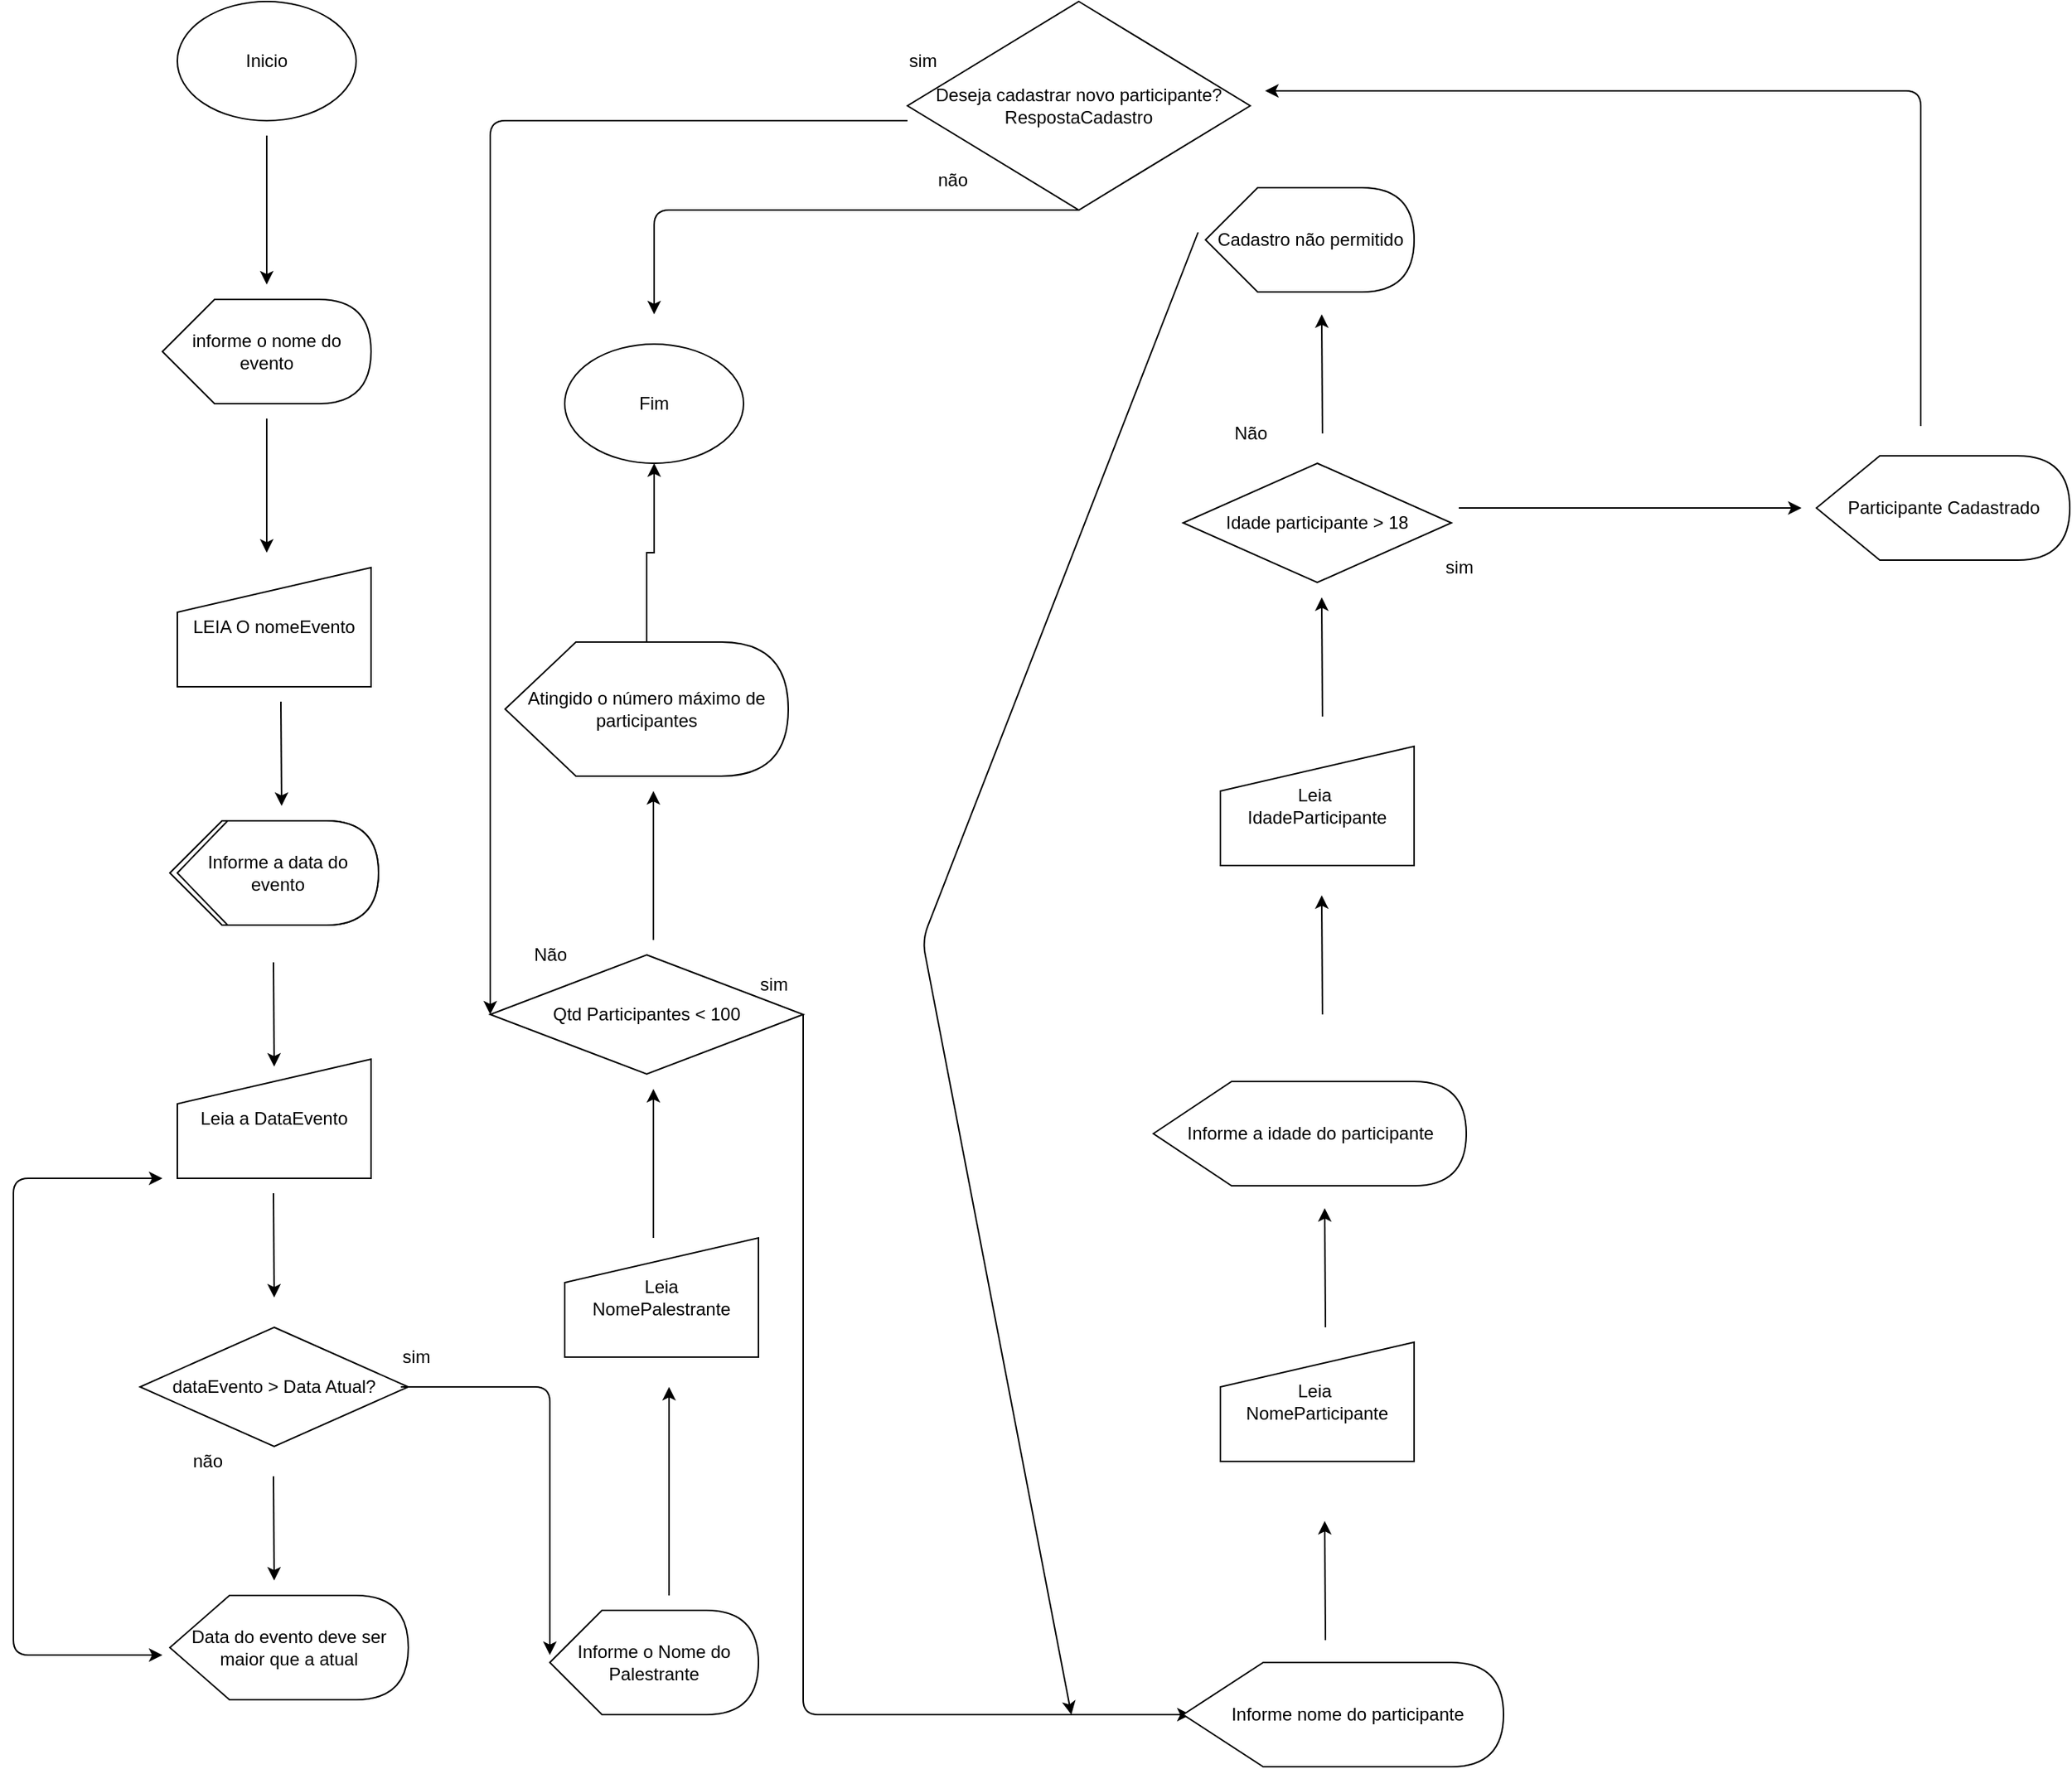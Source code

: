 <mxfile version="15.1.2" type="device"><diagram id="4KdsYS4ubggVro9xXbL-" name="Page-1"><mxGraphModel dx="3999" dy="1314" grid="1" gridSize="10" guides="1" tooltips="1" connect="1" arrows="1" fold="1" page="1" pageScale="1" pageWidth="850" pageHeight="1100" math="0" shadow="0"><root><mxCell id="0"/><mxCell id="1" parent="0"/><mxCell id="jAR-dqnjtV_H93oWItgA-1" value="Inicio" style="ellipse;whiteSpace=wrap;html=1;" vertex="1" parent="1"><mxGeometry x="80" y="20" width="120" height="80" as="geometry"/></mxCell><mxCell id="jAR-dqnjtV_H93oWItgA-2" value="" style="endArrow=classic;html=1;" edge="1" parent="1"><mxGeometry width="50" height="50" relative="1" as="geometry"><mxPoint x="140" y="110" as="sourcePoint"/><mxPoint x="140" y="210" as="targetPoint"/><Array as="points"><mxPoint x="140" y="180"/></Array></mxGeometry></mxCell><mxCell id="jAR-dqnjtV_H93oWItgA-4" value="informe o nome do evento" style="shape=display;whiteSpace=wrap;html=1;" vertex="1" parent="1"><mxGeometry x="70" y="220" width="140" height="70" as="geometry"/></mxCell><mxCell id="jAR-dqnjtV_H93oWItgA-7" value="" style="endArrow=classic;html=1;" edge="1" parent="1"><mxGeometry width="50" height="50" relative="1" as="geometry"><mxPoint x="140" y="300" as="sourcePoint"/><mxPoint x="140" y="390" as="targetPoint"/></mxGeometry></mxCell><mxCell id="jAR-dqnjtV_H93oWItgA-10" value="LEIA O nomeEvento" style="shape=manualInput;whiteSpace=wrap;html=1;" vertex="1" parent="1"><mxGeometry x="80" y="400" width="130" height="80" as="geometry"/></mxCell><mxCell id="jAR-dqnjtV_H93oWItgA-11" value="" style="shape=display;whiteSpace=wrap;html=1;" vertex="1" parent="1"><mxGeometry x="75" y="570" width="140" height="70" as="geometry"/></mxCell><mxCell id="jAR-dqnjtV_H93oWItgA-12" value="Leia a DataEvento" style="shape=manualInput;whiteSpace=wrap;html=1;" vertex="1" parent="1"><mxGeometry x="80" y="730" width="130" height="80" as="geometry"/></mxCell><mxCell id="jAR-dqnjtV_H93oWItgA-13" value="dataEvento &amp;gt; Data Atual?" style="rhombus;whiteSpace=wrap;html=1;" vertex="1" parent="1"><mxGeometry x="55" y="910" width="180" height="80" as="geometry"/></mxCell><mxCell id="jAR-dqnjtV_H93oWItgA-15" value="Informe a data do evento" style="shape=display;whiteSpace=wrap;html=1;" vertex="1" parent="1"><mxGeometry x="80" y="570" width="135" height="70" as="geometry"/></mxCell><mxCell id="jAR-dqnjtV_H93oWItgA-16" value="Data do evento deve ser maior que a atual" style="shape=display;whiteSpace=wrap;html=1;" vertex="1" parent="1"><mxGeometry x="75" y="1090" width="160" height="70" as="geometry"/></mxCell><mxCell id="jAR-dqnjtV_H93oWItgA-17" value="" style="endArrow=classic;startArrow=classic;html=1;" edge="1" parent="1"><mxGeometry width="50" height="50" relative="1" as="geometry"><mxPoint x="70" y="810" as="sourcePoint"/><mxPoint x="70" y="1130" as="targetPoint"/><Array as="points"><mxPoint x="-30" y="810"/><mxPoint x="-30" y="1050"/><mxPoint x="-30" y="1130"/></Array></mxGeometry></mxCell><mxCell id="jAR-dqnjtV_H93oWItgA-18" value="" style="endArrow=classic;html=1;" edge="1" parent="1"><mxGeometry width="50" height="50" relative="1" as="geometry"><mxPoint x="230" y="950" as="sourcePoint"/><mxPoint x="330" y="1130" as="targetPoint"/><Array as="points"><mxPoint x="330" y="950"/></Array></mxGeometry></mxCell><mxCell id="jAR-dqnjtV_H93oWItgA-19" value="Informe o Nome do Palestrante" style="shape=display;whiteSpace=wrap;html=1;" vertex="1" parent="1"><mxGeometry x="330" y="1100" width="140" height="70" as="geometry"/></mxCell><mxCell id="jAR-dqnjtV_H93oWItgA-20" value="" style="endArrow=classic;html=1;" edge="1" parent="1"><mxGeometry width="50" height="50" relative="1" as="geometry"><mxPoint x="410" y="1090" as="sourcePoint"/><mxPoint x="410" y="950" as="targetPoint"/><Array as="points"><mxPoint x="410" y="1090"/></Array></mxGeometry></mxCell><mxCell id="jAR-dqnjtV_H93oWItgA-21" value="Leia&lt;br&gt;NomePalestrante" style="shape=manualInput;whiteSpace=wrap;html=1;" vertex="1" parent="1"><mxGeometry x="340" y="850" width="130" height="80" as="geometry"/></mxCell><mxCell id="jAR-dqnjtV_H93oWItgA-22" value="Qtd Participantes &amp;lt; 100" style="rhombus;whiteSpace=wrap;html=1;" vertex="1" parent="1"><mxGeometry x="290" y="660" width="210" height="80" as="geometry"/></mxCell><mxCell id="jAR-dqnjtV_H93oWItgA-26" value="" style="endArrow=classic;html=1;" edge="1" parent="1"><mxGeometry width="50" height="50" relative="1" as="geometry"><mxPoint x="149.5" y="490" as="sourcePoint"/><mxPoint x="150" y="560" as="targetPoint"/></mxGeometry></mxCell><mxCell id="jAR-dqnjtV_H93oWItgA-27" value="" style="endArrow=classic;html=1;" edge="1" parent="1"><mxGeometry width="50" height="50" relative="1" as="geometry"><mxPoint x="144.5" y="665" as="sourcePoint"/><mxPoint x="145" y="735" as="targetPoint"/></mxGeometry></mxCell><mxCell id="jAR-dqnjtV_H93oWItgA-28" value="" style="endArrow=classic;html=1;" edge="1" parent="1"><mxGeometry width="50" height="50" relative="1" as="geometry"><mxPoint x="144.5" y="820" as="sourcePoint"/><mxPoint x="145" y="890" as="targetPoint"/></mxGeometry></mxCell><mxCell id="jAR-dqnjtV_H93oWItgA-29" value="" style="endArrow=classic;html=1;" edge="1" parent="1"><mxGeometry width="50" height="50" relative="1" as="geometry"><mxPoint x="144.5" y="1010" as="sourcePoint"/><mxPoint x="145" y="1080" as="targetPoint"/><Array as="points"><mxPoint x="145" y="1080"/></Array></mxGeometry></mxCell><mxCell id="jAR-dqnjtV_H93oWItgA-30" value="" style="endArrow=classic;html=1;" edge="1" parent="1"><mxGeometry width="50" height="50" relative="1" as="geometry"><mxPoint x="399.5" y="850" as="sourcePoint"/><mxPoint x="399.5" y="750" as="targetPoint"/></mxGeometry></mxCell><mxCell id="jAR-dqnjtV_H93oWItgA-31" value="" style="endArrow=classic;html=1;" edge="1" parent="1"><mxGeometry width="50" height="50" relative="1" as="geometry"><mxPoint x="399.5" y="650" as="sourcePoint"/><mxPoint x="399.5" y="550" as="targetPoint"/></mxGeometry></mxCell><mxCell id="jAR-dqnjtV_H93oWItgA-133" value="" style="edgeStyle=orthogonalEdgeStyle;rounded=0;orthogonalLoop=1;jettySize=auto;html=1;" edge="1" parent="1" source="jAR-dqnjtV_H93oWItgA-32" target="jAR-dqnjtV_H93oWItgA-33"><mxGeometry relative="1" as="geometry"/></mxCell><mxCell id="jAR-dqnjtV_H93oWItgA-32" value="Atingido o número máximo de participantes" style="shape=display;whiteSpace=wrap;html=1;" vertex="1" parent="1"><mxGeometry x="300" y="450" width="190" height="90" as="geometry"/></mxCell><mxCell id="jAR-dqnjtV_H93oWItgA-33" value="Fim" style="ellipse;whiteSpace=wrap;html=1;" vertex="1" parent="1"><mxGeometry x="340" y="250" width="120" height="80" as="geometry"/></mxCell><mxCell id="jAR-dqnjtV_H93oWItgA-35" value="Deseja cadastrar novo participante?&lt;br&gt;RespostaCadastro" style="rhombus;whiteSpace=wrap;html=1;" vertex="1" parent="1"><mxGeometry x="570" y="20" width="230" height="140" as="geometry"/></mxCell><mxCell id="jAR-dqnjtV_H93oWItgA-121" value="" style="endArrow=classic;html=1;" edge="1" parent="1"><mxGeometry width="50" height="50" relative="1" as="geometry"><mxPoint x="570" y="100" as="sourcePoint"/><mxPoint x="290" y="700" as="targetPoint"/><Array as="points"><mxPoint x="290" y="100"/></Array></mxGeometry></mxCell><mxCell id="jAR-dqnjtV_H93oWItgA-123" value="" style="endArrow=classic;html=1;exitX=0.5;exitY=1;exitDx=0;exitDy=0;" edge="1" parent="1" source="jAR-dqnjtV_H93oWItgA-35"><mxGeometry width="50" height="50" relative="1" as="geometry"><mxPoint x="610" y="400" as="sourcePoint"/><mxPoint x="400" y="230" as="targetPoint"/><Array as="points"><mxPoint x="400" y="160"/></Array></mxGeometry></mxCell><mxCell id="jAR-dqnjtV_H93oWItgA-124" value="" style="endArrow=classic;html=1;" edge="1" parent="1"><mxGeometry width="50" height="50" relative="1" as="geometry"><mxPoint x="500" y="700" as="sourcePoint"/><mxPoint x="760" y="1170" as="targetPoint"/><Array as="points"><mxPoint x="500" y="1170"/></Array></mxGeometry></mxCell><mxCell id="jAR-dqnjtV_H93oWItgA-125" value="&lt;span style=&quot;color: rgba(0 , 0 , 0 , 0) ; font-family: monospace ; font-size: 0px&quot;&gt;%3CmxGraphModel%3E%3Croot%3E%3CmxCell%20id%3D%220%22%2F%3E%3CmxCell%20id%3D%221%22%20parent%3D%220%22%2F%3E%3CmxCell%20id%3D%222%22%20value%3D%22%22%20style%3D%22shape%3DmanualInput%3BwhiteSpace%3Dwrap%3Bhtml%3D1%3B%22%20vertex%3D%221%22%20parent%3D%221%22%3E%3CmxGeometry%20x%3D%2280%22%20y%3D%22730%22%20width%3D%22130%22%20height%3D%2280%22%20as%3D%22geometry%22%2F%3E%3C%2FmxCell%3E%3C%2Froot%3E%3C%2FmxGraphModel%3E&lt;/span&gt;&lt;span style=&quot;color: rgba(0 , 0 , 0 , 0) ; font-family: monospace ; font-size: 0px&quot;&gt;%3CmxGraphModel%3E%3Croot%3E%3CmxCell%20id%3D%220%22%2F%3E%3CmxCell%20id%3D%221%22%20parent%3D%220%22%2F%3E%3CmxCell%20id%3D%222%22%20value%3D%22%22%20style%3D%22shape%3DmanualInput%3BwhiteSpace%3Dwrap%3Bhtml%3D1%3B%22%20vertex%3D%221%22%20parent%3D%221%22%3E%3CmxGeometry%20x%3D%2280%22%20y%3D%22730%22%20width%3D%22130%22%20height%3D%2280%22%20as%3D%22geometry%22%2F%3E%3C%2FmxCell%3E%3C%2Froot%3E%3C%2FmxGraphModel%3E&lt;/span&gt;" style="shape=display;whiteSpace=wrap;html=1;" vertex="1" parent="1"><mxGeometry x="755" y="1135" width="215" height="70" as="geometry"/></mxCell><mxCell id="jAR-dqnjtV_H93oWItgA-126" value="Leia&amp;nbsp;&lt;br&gt;NomeParticipante" style="shape=manualInput;whiteSpace=wrap;html=1;" vertex="1" parent="1"><mxGeometry x="780" y="920" width="130" height="80" as="geometry"/></mxCell><mxCell id="jAR-dqnjtV_H93oWItgA-128" value="&lt;span style=&quot;color: rgba(0 , 0 , 0 , 0) ; font-family: monospace ; font-size: 0px&quot;&gt;%3CmxGraphModel%3E%3Croot%3E%3CmxCell%20id%3D%220%22%2F%3E%3CmxCell%20id%3D%221%22%20parent%3D%220%22%2F%3E%3CmxCell%20id%3D%222%22%20value%3D%22%22%20style%3D%22shape%3DmanualInput%3BwhiteSpace%3Dwrap%3Bhtml%3D1%3B%22%20vertex%3D%221%22%20parent%3D%221%22%3E%3CmxGeometry%20x%3D%2280%22%20y%3D%22730%22%20width%3D%22130%22%20height%3D%2280%22%20as%3D%22geometry%22%2F%3E%3C%2FmxCell%3E%3C%2Froot%3E%3C%2FmxGraphModel%3E&lt;/span&gt;&lt;span style=&quot;color: rgba(0 , 0 , 0 , 0) ; font-family: monospace ; font-size: 0px&quot;&gt;%3CmxGraphModel%3E%3Croot%3E%3CmxCell%20id%3D%220%22%2F%3E%3CmxCell%20id%3D%221%22%20parent%3D%220%22%2F%3E%3CmxCell%20id%3D%222%22%20value%3D%22%22%20style%3D%22shape%3DmanualInput%3BwhiteSpace%3Dwrap%3Bhtml%3D1%3B%22%20vertex%3D%221%22%20parent%3D%221%22%3E%3CmxGeometry%20x%3D%2280%22%20y%3D%22730%22%20width%3D%22130%22%20height%3D%2280%22%20as%3D%22geometry%22%2F%3E%3C%2FmxCell%3E%3C%2Froot%3E%3C%2FmxGraphModel%3E&lt;/span&gt;" style="shape=display;whiteSpace=wrap;html=1;" vertex="1" parent="1"><mxGeometry x="735" y="745" width="210" height="70" as="geometry"/></mxCell><mxCell id="jAR-dqnjtV_H93oWItgA-129" value="Leia&amp;nbsp;&lt;br&gt;IdadeParticipante" style="shape=manualInput;whiteSpace=wrap;html=1;" vertex="1" parent="1"><mxGeometry x="780" y="520" width="130" height="80" as="geometry"/></mxCell><mxCell id="jAR-dqnjtV_H93oWItgA-130" value="Idade participante &amp;gt; 18" style="rhombus;whiteSpace=wrap;html=1;" vertex="1" parent="1"><mxGeometry x="755" y="330" width="180" height="80" as="geometry"/></mxCell><mxCell id="jAR-dqnjtV_H93oWItgA-132" value="" style="endArrow=classic;html=1;exitX=0;exitY=0.5;exitDx=0;exitDy=0;exitPerimeter=0;" edge="1" parent="1"><mxGeometry width="50" height="50" relative="1" as="geometry"><mxPoint x="765" y="175" as="sourcePoint"/><mxPoint x="680" y="1170" as="targetPoint"/><Array as="points"><mxPoint x="580" y="650"/></Array></mxGeometry></mxCell><mxCell id="jAR-dqnjtV_H93oWItgA-134" value="" style="endArrow=classic;html=1;" edge="1" parent="1"><mxGeometry width="50" height="50" relative="1" as="geometry"><mxPoint x="850.5" y="1120" as="sourcePoint"/><mxPoint x="850.0" y="1040" as="targetPoint"/></mxGeometry></mxCell><mxCell id="jAR-dqnjtV_H93oWItgA-135" value="" style="endArrow=classic;html=1;" edge="1" parent="1"><mxGeometry width="50" height="50" relative="1" as="geometry"><mxPoint x="850.5" y="910" as="sourcePoint"/><mxPoint x="850.0" y="830" as="targetPoint"/></mxGeometry></mxCell><mxCell id="jAR-dqnjtV_H93oWItgA-136" value="" style="endArrow=classic;html=1;" edge="1" parent="1"><mxGeometry width="50" height="50" relative="1" as="geometry"><mxPoint x="848.5" y="700" as="sourcePoint"/><mxPoint x="848.0" y="620" as="targetPoint"/></mxGeometry></mxCell><mxCell id="jAR-dqnjtV_H93oWItgA-137" value="" style="endArrow=classic;html=1;" edge="1" parent="1"><mxGeometry width="50" height="50" relative="1" as="geometry"><mxPoint x="848.5" y="500" as="sourcePoint"/><mxPoint x="848.0" y="420" as="targetPoint"/></mxGeometry></mxCell><mxCell id="jAR-dqnjtV_H93oWItgA-138" value="" style="endArrow=classic;html=1;" edge="1" parent="1"><mxGeometry width="50" height="50" relative="1" as="geometry"><mxPoint x="848.5" y="310" as="sourcePoint"/><mxPoint x="848.0" y="230" as="targetPoint"/></mxGeometry></mxCell><mxCell id="jAR-dqnjtV_H93oWItgA-139" value="" style="endArrow=classic;html=1;" edge="1" parent="1"><mxGeometry width="50" height="50" relative="1" as="geometry"><mxPoint x="940" y="360" as="sourcePoint"/><mxPoint x="1170" y="360" as="targetPoint"/></mxGeometry></mxCell><mxCell id="jAR-dqnjtV_H93oWItgA-140" value="&lt;span style=&quot;color: rgba(0 , 0 , 0 , 0) ; font-family: monospace ; font-size: 0px&quot;&gt;%3CmxGraphModel%3E%3Croot%3E%3CmxCell%20id%3D%220%22%2F%3E%3CmxCell%20id%3D%221%22%20parent%3D%220%22%2F%3E%3CmxCell%20id%3D%222%22%20value%3D%22%22%20style%3D%22shape%3DmanualInput%3BwhiteSpace%3Dwrap%3Bhtml%3D1%3B%22%20vertex%3D%221%22%20parent%3D%221%22%3E%3CmxGeometry%20x%3D%2280%22%20y%3D%22730%22%20width%3D%22130%22%20height%3D%2280%22%20as%3D%22geometry%22%2F%3E%3C%2FmxCell%3E%3C%2Froot%3E%3C%2FmxGraphModel%3E&lt;/span&gt;&lt;span style=&quot;color: rgba(0 , 0 , 0 , 0) ; font-family: monospace ; font-size: 0px&quot;&gt;%3CmxGraphModel%3E%3Croot%3E%3CmxCell%20id%3D%220%22%2F%3E%3CmxCell%20id%3D%221%22%20parent%3D%220%22%2F%3E%3CmxCell%20id%3D%222%22%20value%3D%22%22%20style%3D%22shape%3DmanualInput%3BwhiteSpace%3Dwrap%3Bhtml%3D1%3B%22%20vertex%3D%221%22%20parent%3D%221%22%3E%3CmxGeometry%20x%3D%2280%22%20y%3D%22730%22%20width%3D%22130%22%20height%3D%2280%22%20as%3D%22geometry%22%2F%3E%3C%2FmxCell%3E%3C%2Froot%3E%3C%2FmxGraphModel%3E&lt;/span&gt;" style="shape=display;whiteSpace=wrap;html=1;" vertex="1" parent="1"><mxGeometry x="1180" y="325" width="170" height="70" as="geometry"/></mxCell><mxCell id="jAR-dqnjtV_H93oWItgA-142" value="sim" style="text;html=1;align=center;verticalAlign=middle;resizable=0;points=[];autosize=1;strokeColor=none;fillColor=none;" vertex="1" parent="1"><mxGeometry x="225" y="920" width="30" height="20" as="geometry"/></mxCell><mxCell id="jAR-dqnjtV_H93oWItgA-143" value="não" style="text;html=1;align=center;verticalAlign=middle;resizable=0;points=[];autosize=1;strokeColor=none;fillColor=none;" vertex="1" parent="1"><mxGeometry x="80" y="990" width="40" height="20" as="geometry"/></mxCell><mxCell id="jAR-dqnjtV_H93oWItgA-144" value="sim&lt;br&gt;" style="text;html=1;align=center;verticalAlign=middle;resizable=0;points=[];autosize=1;strokeColor=none;fillColor=none;" vertex="1" parent="1"><mxGeometry x="465" y="670" width="30" height="20" as="geometry"/></mxCell><mxCell id="jAR-dqnjtV_H93oWItgA-145" value="Não" style="text;html=1;align=center;verticalAlign=middle;resizable=0;points=[];autosize=1;strokeColor=none;fillColor=none;" vertex="1" parent="1"><mxGeometry x="310" y="650" width="40" height="20" as="geometry"/></mxCell><mxCell id="jAR-dqnjtV_H93oWItgA-146" value="sim" style="text;html=1;align=center;verticalAlign=middle;resizable=0;points=[];autosize=1;strokeColor=none;fillColor=none;" vertex="1" parent="1"><mxGeometry x="565" y="50" width="30" height="20" as="geometry"/></mxCell><mxCell id="jAR-dqnjtV_H93oWItgA-147" value="não" style="text;html=1;align=center;verticalAlign=middle;resizable=0;points=[];autosize=1;strokeColor=none;fillColor=none;" vertex="1" parent="1"><mxGeometry x="580" y="130" width="40" height="20" as="geometry"/></mxCell><mxCell id="jAR-dqnjtV_H93oWItgA-149" value="&lt;span style=&quot;color: rgba(0 , 0 , 0 , 0) ; font-family: monospace ; font-size: 0px&quot;&gt;%3CmxGraphModel%3E%3Croot%3E%3CmxCell%20id%3D%220%22%2F%3E%3CmxCell%20id%3D%221%22%20parent%3D%220%22%2F%3E%3CmxCell%20id%3D%222%22%20value%3D%22%22%20style%3D%22shape%3DmanualInput%3BwhiteSpace%3Dwrap%3Bhtml%3D1%3B%22%20vertex%3D%221%22%20parent%3D%221%22%3E%3CmxGeometry%20x%3D%2280%22%20y%3D%22730%22%20width%3D%22130%22%20height%3D%2280%22%20as%3D%22geometry%22%2F%3E%3C%2FmxCell%3E%3C%2Froot%3E%3C%2FmxGraphModel%3E&lt;/span&gt;&lt;span style=&quot;color: rgba(0 , 0 , 0 , 0) ; font-family: monospace ; font-size: 0px&quot;&gt;%3CmxGraphModel%3E%3Croot%3E%3CmxCell%20id%3D%220%22%2F%3E%3CmxCell%20id%3D%221%22%20parent%3D%220%22%2F%3E%3CmxCell%20id%3D%222%22%20value%3D%22%22%20style%3D%22shape%3DmanualInput%3BwhiteSpace%3Dwrap%3Bhtml%3D1%3B%22%20vertex%3D%221%22%20parent%3D%221%22%3E%3CmxGeometry%20x%3D%2280%22%20y%3D%22730%22%20width%3D%22130%22%20height%3D%2280%22%20as%3D%22geometry%22%2F%3E%3C%2FmxCell%3E%3C%2Froot%3E%3C%2FmxGraphModel%3E&lt;/span&gt;" style="shape=display;whiteSpace=wrap;html=1;" vertex="1" parent="1"><mxGeometry x="770" y="145" width="140" height="70" as="geometry"/></mxCell><mxCell id="jAR-dqnjtV_H93oWItgA-150" value="Cadastro não permitido" style="text;html=1;align=center;verticalAlign=middle;resizable=0;points=[];autosize=1;strokeColor=none;fillColor=none;" vertex="1" parent="1"><mxGeometry x="770" y="170" width="140" height="20" as="geometry"/></mxCell><mxCell id="jAR-dqnjtV_H93oWItgA-151" value="Não" style="text;html=1;align=center;verticalAlign=middle;resizable=0;points=[];autosize=1;strokeColor=none;fillColor=none;" vertex="1" parent="1"><mxGeometry x="780" y="300" width="40" height="20" as="geometry"/></mxCell><mxCell id="jAR-dqnjtV_H93oWItgA-153" value="sim" style="text;html=1;align=center;verticalAlign=middle;resizable=0;points=[];autosize=1;strokeColor=none;fillColor=none;" vertex="1" parent="1"><mxGeometry x="925" y="390" width="30" height="20" as="geometry"/></mxCell><mxCell id="jAR-dqnjtV_H93oWItgA-154" value="" style="endArrow=classic;html=1;" edge="1" parent="1"><mxGeometry width="50" height="50" relative="1" as="geometry"><mxPoint x="1250" y="305" as="sourcePoint"/><mxPoint x="810" y="80" as="targetPoint"/><Array as="points"><mxPoint x="1250" y="80"/></Array></mxGeometry></mxCell><mxCell id="jAR-dqnjtV_H93oWItgA-155" value="Participante Cadastrado" style="text;html=1;align=center;verticalAlign=middle;resizable=0;points=[];autosize=1;strokeColor=none;fillColor=none;" vertex="1" parent="1"><mxGeometry x="1195" y="350" width="140" height="20" as="geometry"/></mxCell><mxCell id="jAR-dqnjtV_H93oWItgA-156" value="Informe a idade do participante" style="text;html=1;align=center;verticalAlign=middle;resizable=0;points=[];autosize=1;strokeColor=none;fillColor=none;" vertex="1" parent="1"><mxGeometry x="750" y="770" width="180" height="20" as="geometry"/></mxCell><mxCell id="jAR-dqnjtV_H93oWItgA-157" value="Informe nome do participante&lt;br&gt;" style="text;html=1;align=center;verticalAlign=middle;resizable=0;points=[];autosize=1;strokeColor=none;fillColor=none;" vertex="1" parent="1"><mxGeometry x="780" y="1160" width="170" height="20" as="geometry"/></mxCell></root></mxGraphModel></diagram></mxfile>